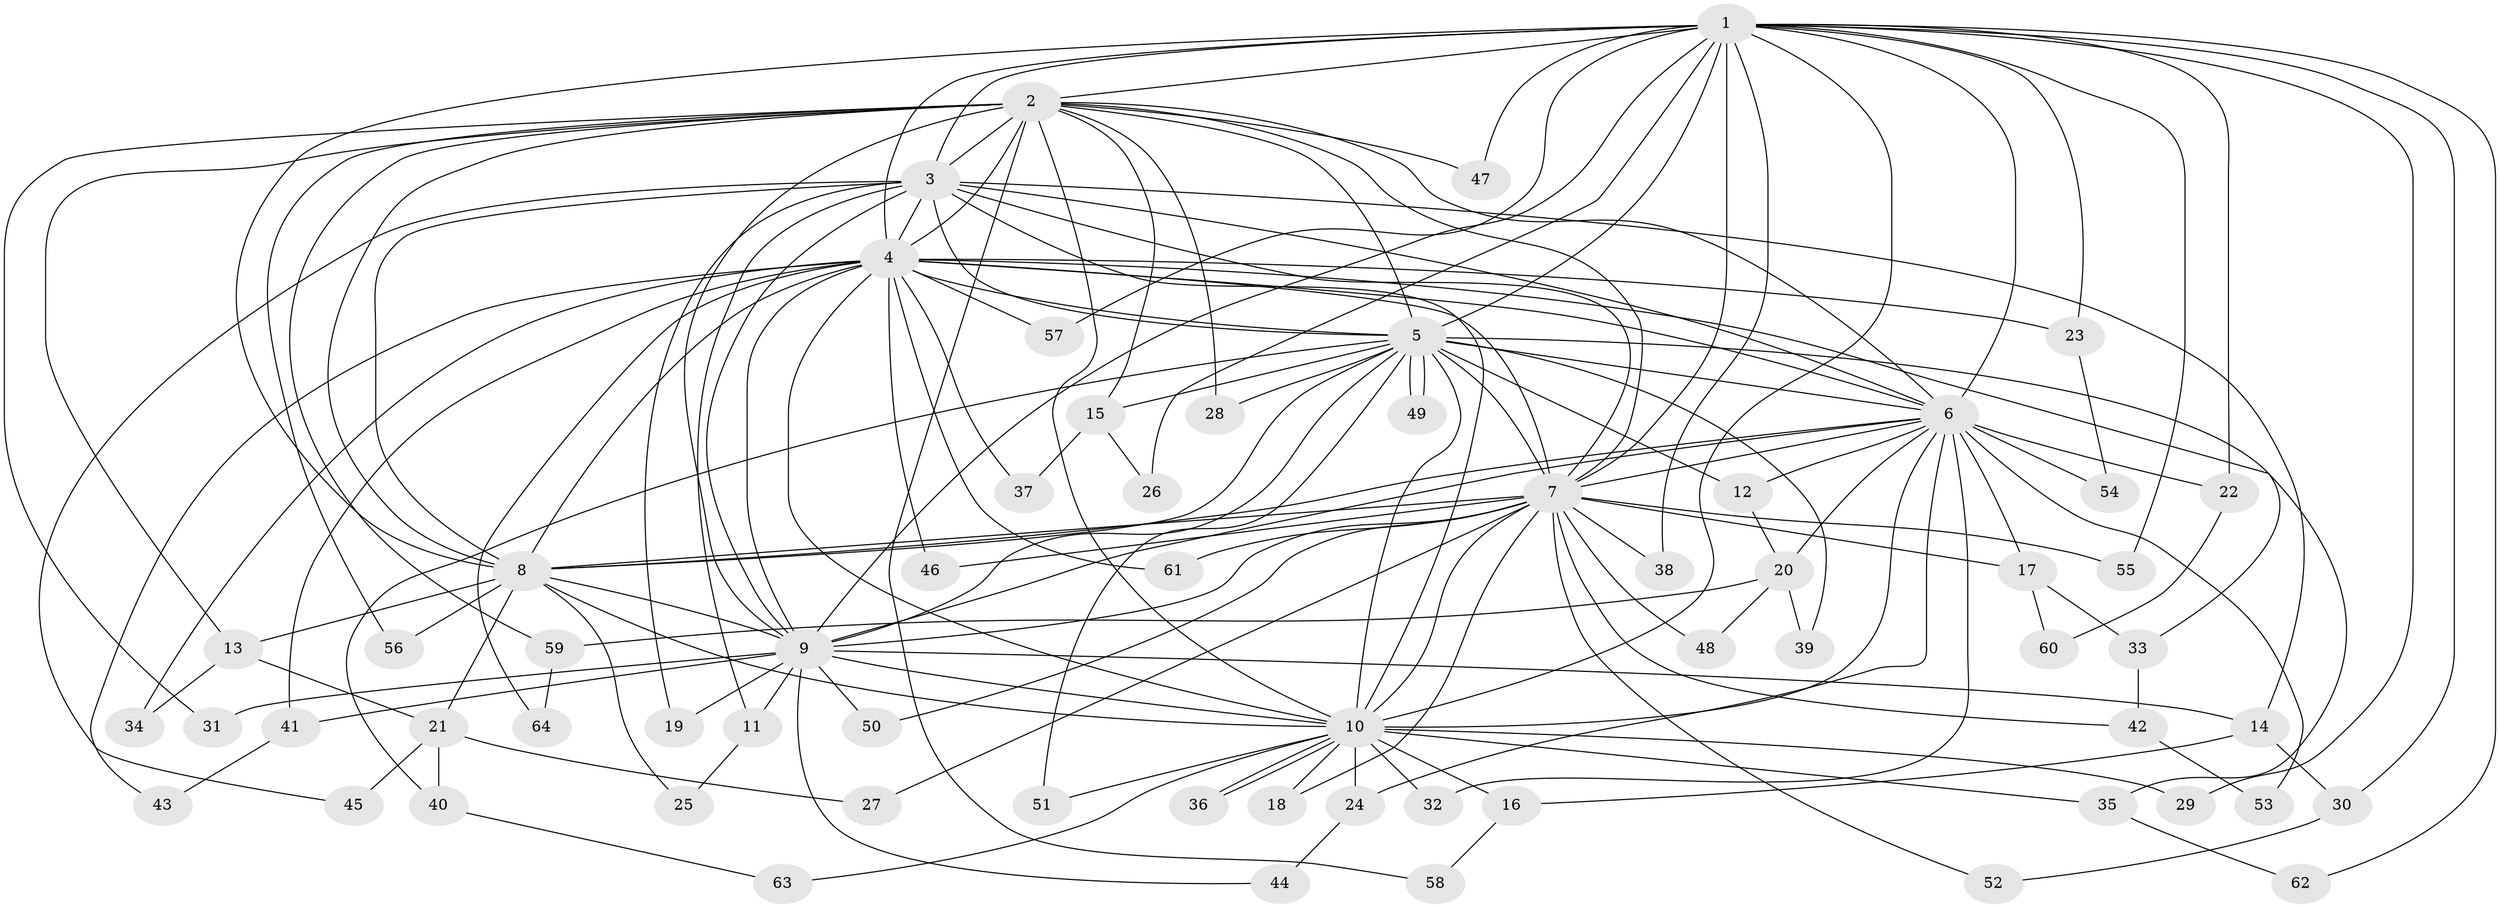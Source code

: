 // Generated by graph-tools (version 1.1) at 2025/01/03/09/25 03:01:16]
// undirected, 64 vertices, 153 edges
graph export_dot {
graph [start="1"]
  node [color=gray90,style=filled];
  1;
  2;
  3;
  4;
  5;
  6;
  7;
  8;
  9;
  10;
  11;
  12;
  13;
  14;
  15;
  16;
  17;
  18;
  19;
  20;
  21;
  22;
  23;
  24;
  25;
  26;
  27;
  28;
  29;
  30;
  31;
  32;
  33;
  34;
  35;
  36;
  37;
  38;
  39;
  40;
  41;
  42;
  43;
  44;
  45;
  46;
  47;
  48;
  49;
  50;
  51;
  52;
  53;
  54;
  55;
  56;
  57;
  58;
  59;
  60;
  61;
  62;
  63;
  64;
  1 -- 2;
  1 -- 3;
  1 -- 4;
  1 -- 5;
  1 -- 6;
  1 -- 7;
  1 -- 8;
  1 -- 9;
  1 -- 10;
  1 -- 22;
  1 -- 23;
  1 -- 26;
  1 -- 29;
  1 -- 30;
  1 -- 38;
  1 -- 47;
  1 -- 55;
  1 -- 57;
  1 -- 62;
  2 -- 3;
  2 -- 4;
  2 -- 5;
  2 -- 6;
  2 -- 7;
  2 -- 8;
  2 -- 9;
  2 -- 10;
  2 -- 13;
  2 -- 15;
  2 -- 28;
  2 -- 31;
  2 -- 47;
  2 -- 56;
  2 -- 58;
  2 -- 59;
  3 -- 4;
  3 -- 5;
  3 -- 6;
  3 -- 7;
  3 -- 8;
  3 -- 9;
  3 -- 10;
  3 -- 11;
  3 -- 14;
  3 -- 19;
  3 -- 45;
  4 -- 5;
  4 -- 6;
  4 -- 7;
  4 -- 8;
  4 -- 9;
  4 -- 10;
  4 -- 23;
  4 -- 33;
  4 -- 34;
  4 -- 37;
  4 -- 41;
  4 -- 43;
  4 -- 46;
  4 -- 57;
  4 -- 61;
  4 -- 64;
  5 -- 6;
  5 -- 7;
  5 -- 8;
  5 -- 9;
  5 -- 10;
  5 -- 12;
  5 -- 15;
  5 -- 28;
  5 -- 35;
  5 -- 39;
  5 -- 40;
  5 -- 49;
  5 -- 49;
  5 -- 51;
  6 -- 7;
  6 -- 8;
  6 -- 9;
  6 -- 10;
  6 -- 12;
  6 -- 17;
  6 -- 20;
  6 -- 22;
  6 -- 24;
  6 -- 32;
  6 -- 53;
  6 -- 54;
  7 -- 8;
  7 -- 9;
  7 -- 10;
  7 -- 17;
  7 -- 18;
  7 -- 27;
  7 -- 38;
  7 -- 42;
  7 -- 46;
  7 -- 48;
  7 -- 50;
  7 -- 52;
  7 -- 55;
  7 -- 61;
  8 -- 9;
  8 -- 10;
  8 -- 13;
  8 -- 21;
  8 -- 25;
  8 -- 56;
  9 -- 10;
  9 -- 11;
  9 -- 14;
  9 -- 19;
  9 -- 31;
  9 -- 41;
  9 -- 44;
  9 -- 50;
  10 -- 16;
  10 -- 18;
  10 -- 24;
  10 -- 29;
  10 -- 32;
  10 -- 35;
  10 -- 36;
  10 -- 36;
  10 -- 51;
  10 -- 63;
  11 -- 25;
  12 -- 20;
  13 -- 21;
  13 -- 34;
  14 -- 16;
  14 -- 30;
  15 -- 26;
  15 -- 37;
  16 -- 58;
  17 -- 33;
  17 -- 60;
  20 -- 39;
  20 -- 48;
  20 -- 59;
  21 -- 27;
  21 -- 40;
  21 -- 45;
  22 -- 60;
  23 -- 54;
  24 -- 44;
  30 -- 52;
  33 -- 42;
  35 -- 62;
  40 -- 63;
  41 -- 43;
  42 -- 53;
  59 -- 64;
}
